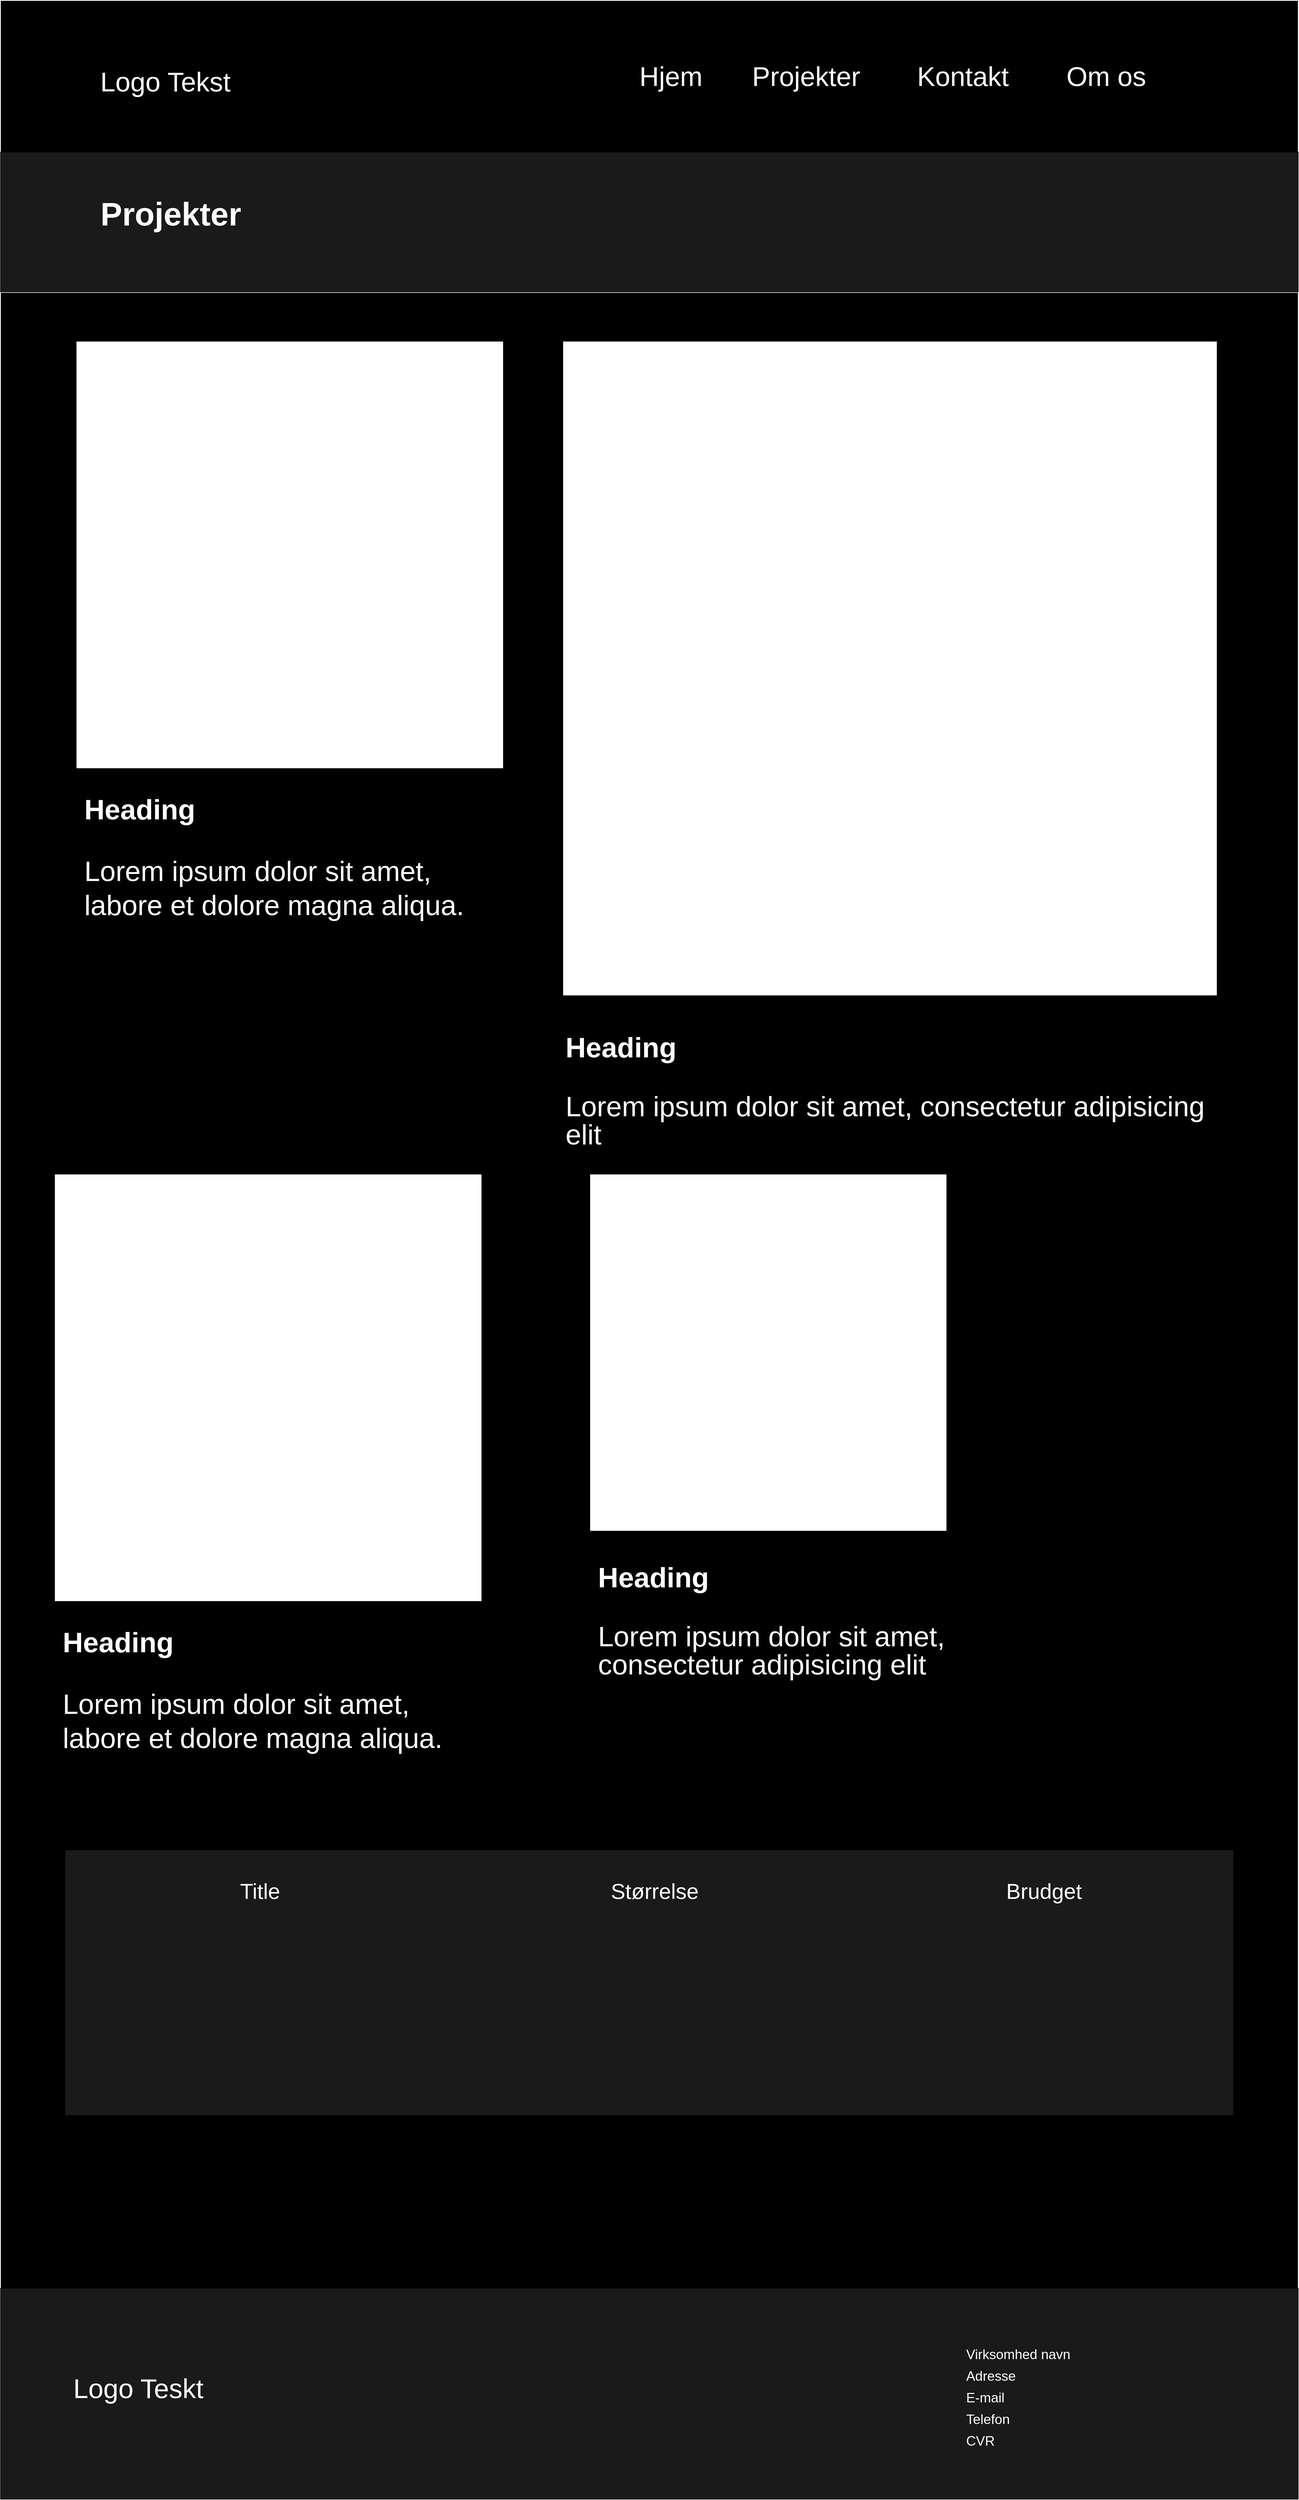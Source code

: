 <mxfile version="22.0.4" type="github">
  <diagram name="Side-1" id="r0hyKeoO3aZ93luYvInE">
    <mxGraphModel dx="3867" dy="2330" grid="1" gridSize="10" guides="1" tooltips="1" connect="1" arrows="1" fold="1" page="1" pageScale="1" pageWidth="1200" pageHeight="1920" math="0" shadow="0">
      <root>
        <mxCell id="0" />
        <mxCell id="1" parent="0" />
        <mxCell id="0wrCI8mWPlXVvipIWuCV-1" value="" style="rounded=0;whiteSpace=wrap;html=1;fillColor=#000000;strokeColor=#FFFFFF;" vertex="1" parent="1">
          <mxGeometry width="2400" height="280" as="geometry" />
        </mxCell>
        <mxCell id="0wrCI8mWPlXVvipIWuCV-2" value="Hjem" style="text;html=1;strokeColor=none;fillColor=none;align=center;verticalAlign=middle;whiteSpace=wrap;rounded=0;fontColor=#FFFFFF;fontSize=50;" vertex="1" parent="1">
          <mxGeometry x="1210" y="125" width="60" height="30" as="geometry" />
        </mxCell>
        <mxCell id="0wrCI8mWPlXVvipIWuCV-3" value="Projekter" style="text;html=1;strokeColor=none;fillColor=none;align=center;verticalAlign=middle;whiteSpace=wrap;rounded=0;fontColor=#FFFFFF;fontSize=50;" vertex="1" parent="1">
          <mxGeometry x="1460" y="125" width="60" height="30" as="geometry" />
        </mxCell>
        <mxCell id="0wrCI8mWPlXVvipIWuCV-4" value="Kontakt" style="text;html=1;strokeColor=none;fillColor=none;align=center;verticalAlign=middle;whiteSpace=wrap;rounded=0;fontColor=#FFFFFF;fontSize=50;" vertex="1" parent="1">
          <mxGeometry x="1750" y="125" width="60" height="30" as="geometry" />
        </mxCell>
        <mxCell id="0wrCI8mWPlXVvipIWuCV-5" value="Om os" style="text;html=1;strokeColor=none;fillColor=none;align=center;verticalAlign=middle;whiteSpace=wrap;rounded=0;fontColor=#FFFFFF;fontSize=50;" vertex="1" parent="1">
          <mxGeometry x="1920" y="125" width="250" height="30" as="geometry" />
        </mxCell>
        <mxCell id="0wrCI8mWPlXVvipIWuCV-6" value="Logo Tekst" style="text;html=1;strokeColor=none;fillColor=none;align=center;verticalAlign=middle;whiteSpace=wrap;rounded=0;fontColor=#FFFFFF;fontSize=50;" vertex="1" parent="1">
          <mxGeometry x="140" y="135" width="330" height="30" as="geometry" />
        </mxCell>
        <mxCell id="0wrCI8mWPlXVvipIWuCV-7" value="" style="rounded=0;whiteSpace=wrap;html=1;fillColor=#1A1A1A;" vertex="1" parent="1">
          <mxGeometry y="280" width="2400" height="260" as="geometry" />
        </mxCell>
        <mxCell id="0wrCI8mWPlXVvipIWuCV-8" value="Text" style="text;html=1;strokeColor=none;fillColor=none;align=center;verticalAlign=middle;whiteSpace=wrap;rounded=0;" vertex="1" parent="1">
          <mxGeometry x="1300" y="940" width="60" height="30" as="geometry" />
        </mxCell>
        <mxCell id="0wrCI8mWPlXVvipIWuCV-9" value="&lt;b&gt;&lt;font style=&quot;font-size: 60px;&quot;&gt;Projekter&lt;/font&gt;&lt;/b&gt;" style="text;html=1;strokeColor=none;fillColor=none;align=center;verticalAlign=middle;whiteSpace=wrap;rounded=0;fontColor=#FFFFFF;fontSize=40;" vertex="1" parent="1">
          <mxGeometry x="150" y="380" width="330" height="30" as="geometry" />
        </mxCell>
        <mxCell id="0wrCI8mWPlXVvipIWuCV-10" value="" style="rounded=0;whiteSpace=wrap;html=1;fillColor=#000000;strokeColor=#FFFFFF;" vertex="1" parent="1">
          <mxGeometry y="540" width="2400" height="4080" as="geometry" />
        </mxCell>
        <mxCell id="0wrCI8mWPlXVvipIWuCV-11" value="" style="whiteSpace=wrap;html=1;aspect=fixed;" vertex="1" parent="1">
          <mxGeometry x="140" y="630" width="790" height="790" as="geometry" />
        </mxCell>
        <mxCell id="0wrCI8mWPlXVvipIWuCV-12" value="" style="whiteSpace=wrap;html=1;aspect=fixed;" vertex="1" parent="1">
          <mxGeometry x="1040" y="630" width="1210" height="1210" as="geometry" />
        </mxCell>
        <mxCell id="0wrCI8mWPlXVvipIWuCV-13" value="&lt;h1 style=&quot;font-size: 52px;&quot;&gt;&lt;font style=&quot;font-size: 52px;&quot;&gt;Heading&lt;/font&gt;&lt;/h1&gt;&lt;p style=&quot;font-size: 52px;&quot;&gt;&lt;font style=&quot;font-size: 52px;&quot;&gt;Lorem ipsum dolor sit amet,&amp;nbsp; labore et dolore magna aliqua.&lt;/font&gt;&lt;/p&gt;" style="text;html=1;strokeColor=none;fillColor=none;spacing=5;spacingTop=-20;whiteSpace=wrap;overflow=hidden;rounded=0;fontColor=#FFFFFF;fontSize=32;" vertex="1" parent="1">
          <mxGeometry x="150" y="1440" width="800" height="350" as="geometry" />
        </mxCell>
        <mxCell id="0wrCI8mWPlXVvipIWuCV-14" value="&lt;h1 style=&quot;font-size: 52px;&quot;&gt;&lt;font style=&quot;font-size: 52px;&quot;&gt;Heading&lt;/font&gt;&lt;/h1&gt;&lt;p style=&quot;font-size: 52px; line-height: 100%;&quot;&gt;&lt;font style=&quot;font-size: 52px;&quot;&gt;Lorem ipsum dolor sit amet, consectetur adipisicing elit&lt;/font&gt;&lt;/p&gt;&lt;p style=&quot;font-size: 52px;&quot;&gt;&lt;font style=&quot;font-size: 52px;&quot;&gt;&lt;br&gt;&lt;/font&gt;&lt;/p&gt;" style="text;html=1;strokeColor=none;fillColor=none;spacing=5;spacingTop=-20;whiteSpace=wrap;overflow=hidden;rounded=0;fontColor=#FFFFFF;fontSize=32;" vertex="1" parent="1">
          <mxGeometry x="1040" y="1880" width="1210" height="330" as="geometry" />
        </mxCell>
        <mxCell id="0wrCI8mWPlXVvipIWuCV-15" value="" style="whiteSpace=wrap;html=1;aspect=fixed;" vertex="1" parent="1">
          <mxGeometry x="1090" y="2170" width="660" height="660" as="geometry" />
        </mxCell>
        <mxCell id="0wrCI8mWPlXVvipIWuCV-16" value="&lt;h1 style=&quot;font-size: 52px;&quot;&gt;&lt;font style=&quot;font-size: 52px;&quot;&gt;Heading&lt;/font&gt;&lt;/h1&gt;&lt;p style=&quot;font-size: 52px; line-height: 100%;&quot;&gt;&lt;font style=&quot;font-size: 52px;&quot;&gt;Lorem ipsum dolor sit amet, consectetur adipisicing elit&lt;/font&gt;&lt;/p&gt;&lt;p style=&quot;font-size: 52px;&quot;&gt;&lt;font style=&quot;font-size: 52px;&quot;&gt;&lt;br&gt;&lt;/font&gt;&lt;/p&gt;" style="text;html=1;strokeColor=none;fillColor=none;spacing=5;spacingTop=-20;whiteSpace=wrap;overflow=hidden;rounded=0;fontColor=#FFFFFF;fontSize=32;" vertex="1" parent="1">
          <mxGeometry x="1100" y="2860" width="730" height="300" as="geometry" />
        </mxCell>
        <mxCell id="0wrCI8mWPlXVvipIWuCV-17" value="" style="whiteSpace=wrap;html=1;aspect=fixed;" vertex="1" parent="1">
          <mxGeometry x="100" y="2170" width="790" height="790" as="geometry" />
        </mxCell>
        <mxCell id="0wrCI8mWPlXVvipIWuCV-18" value="&lt;h1 style=&quot;font-size: 52px;&quot;&gt;&lt;font style=&quot;font-size: 52px;&quot;&gt;Heading&lt;/font&gt;&lt;/h1&gt;&lt;p style=&quot;font-size: 52px;&quot;&gt;&lt;font style=&quot;font-size: 52px;&quot;&gt;Lorem ipsum dolor sit amet,&amp;nbsp; labore et dolore magna aliqua.&lt;/font&gt;&lt;/p&gt;" style="text;html=1;strokeColor=none;fillColor=none;spacing=5;spacingTop=-20;whiteSpace=wrap;overflow=hidden;rounded=0;fontColor=#FFFFFF;fontSize=32;" vertex="1" parent="1">
          <mxGeometry x="110" y="2980" width="800" height="350" as="geometry" />
        </mxCell>
        <mxCell id="0wrCI8mWPlXVvipIWuCV-19" value="" style="whiteSpace=wrap;html=1;fillColor=#1A1A1A;" vertex="1" parent="1">
          <mxGeometry y="4230" width="2400" height="390" as="geometry" />
        </mxCell>
        <mxCell id="0wrCI8mWPlXVvipIWuCV-20" value="Logo Teskt" style="text;html=1;strokeColor=none;fillColor=none;align=center;verticalAlign=middle;whiteSpace=wrap;rounded=0;fontSize=50;fontColor=#FFFFFF;" vertex="1" parent="1">
          <mxGeometry x="130" y="4400" width="250" height="30" as="geometry" />
        </mxCell>
        <mxCell id="0wrCI8mWPlXVvipIWuCV-21" value="Virksomhed navn" style="text;strokeColor=none;fillColor=none;spacingLeft=4;spacingRight=4;overflow=hidden;rotatable=0;points=[[0,0.5],[1,0.5]];portConstraint=eastwest;fontSize=25;whiteSpace=wrap;html=1;fontColor=#FFFFFF;" vertex="1" parent="1">
          <mxGeometry x="1780" y="4330" width="250" height="30" as="geometry" />
        </mxCell>
        <mxCell id="0wrCI8mWPlXVvipIWuCV-22" value="Adresse" style="text;strokeColor=none;fillColor=none;spacingLeft=4;spacingRight=4;overflow=hidden;rotatable=0;points=[[0,0.5],[1,0.5]];portConstraint=eastwest;fontSize=25;whiteSpace=wrap;html=1;fontColor=#FFFFFF;" vertex="1" parent="1">
          <mxGeometry x="1780" y="4370" width="250" height="30" as="geometry" />
        </mxCell>
        <mxCell id="0wrCI8mWPlXVvipIWuCV-23" value="E-mail" style="text;strokeColor=none;fillColor=none;spacingLeft=4;spacingRight=4;overflow=hidden;rotatable=0;points=[[0,0.5],[1,0.5]];portConstraint=eastwest;fontSize=25;whiteSpace=wrap;html=1;fontColor=#FFFFFF;" vertex="1" parent="1">
          <mxGeometry x="1780" y="4410" width="250" height="30" as="geometry" />
        </mxCell>
        <mxCell id="0wrCI8mWPlXVvipIWuCV-24" value="Telefon" style="text;strokeColor=none;fillColor=none;spacingLeft=4;spacingRight=4;overflow=hidden;rotatable=0;points=[[0,0.5],[1,0.5]];portConstraint=eastwest;fontSize=25;whiteSpace=wrap;html=1;fontColor=#FFFFFF;" vertex="1" parent="1">
          <mxGeometry x="1780" y="4450" width="250" height="30" as="geometry" />
        </mxCell>
        <mxCell id="0wrCI8mWPlXVvipIWuCV-25" value="CVR" style="text;strokeColor=none;fillColor=none;spacingLeft=4;spacingRight=4;overflow=hidden;rotatable=0;points=[[0,0.5],[1,0.5]];portConstraint=eastwest;fontSize=25;whiteSpace=wrap;html=1;fontColor=#FFFFFF;" vertex="1" parent="1">
          <mxGeometry x="1780" y="4490" width="250" height="30" as="geometry" />
        </mxCell>
        <mxCell id="0wrCI8mWPlXVvipIWuCV-26" value="" style="shape=table;startSize=0;container=1;collapsible=0;childLayout=tableLayout;fontSize=16;" vertex="1" parent="1">
          <mxGeometry x="120" y="3420" width="2160" height="490" as="geometry" />
        </mxCell>
        <mxCell id="0wrCI8mWPlXVvipIWuCV-27" value="" style="shape=tableRow;horizontal=0;startSize=0;swimlaneHead=0;swimlaneBody=0;strokeColor=inherit;top=0;left=0;bottom=0;right=0;collapsible=0;dropTarget=0;fillColor=none;points=[[0,0.5],[1,0.5]];portConstraint=eastwest;fontSize=16;" vertex="1" parent="0wrCI8mWPlXVvipIWuCV-26">
          <mxGeometry width="2160" height="150" as="geometry" />
        </mxCell>
        <mxCell id="0wrCI8mWPlXVvipIWuCV-28" value="&lt;font style=&quot;font-size: 40px;&quot; color=&quot;#ffffff&quot;&gt;Title&lt;/font&gt;" style="shape=partialRectangle;html=1;whiteSpace=wrap;connectable=0;overflow=hidden;top=0;left=0;bottom=0;right=0;pointerEvents=1;fontSize=16;fillColor=#1A1A1A;strokeColor=#FFFFFF;strokeWidth=6;" vertex="1" parent="0wrCI8mWPlXVvipIWuCV-27">
          <mxGeometry width="720" height="150" as="geometry">
            <mxRectangle width="720" height="150" as="alternateBounds" />
          </mxGeometry>
        </mxCell>
        <mxCell id="0wrCI8mWPlXVvipIWuCV-29" value="&lt;font style=&quot;font-size: 40px;&quot; color=&quot;#ffffff&quot;&gt;Størrelse&lt;/font&gt;" style="shape=partialRectangle;html=1;whiteSpace=wrap;connectable=0;overflow=hidden;top=0;left=0;bottom=0;right=0;pointerEvents=1;fontSize=16;fillColor=#1A1A1A;strokeColor=#FFFFFF;strokeWidth=6;" vertex="1" parent="0wrCI8mWPlXVvipIWuCV-27">
          <mxGeometry x="720" width="740" height="150" as="geometry">
            <mxRectangle width="740" height="150" as="alternateBounds" />
          </mxGeometry>
        </mxCell>
        <mxCell id="0wrCI8mWPlXVvipIWuCV-30" value="&lt;font style=&quot;font-size: 40px;&quot; color=&quot;#ffffff&quot;&gt;Brudget&lt;/font&gt;" style="shape=partialRectangle;html=1;whiteSpace=wrap;connectable=0;overflow=hidden;top=0;left=0;bottom=0;right=0;pointerEvents=1;fontSize=16;fillColor=#1A1A1A;strokeColor=#FFFFFF;strokeWidth=6;" vertex="1" parent="0wrCI8mWPlXVvipIWuCV-27">
          <mxGeometry x="1460" width="700" height="150" as="geometry">
            <mxRectangle width="700" height="150" as="alternateBounds" />
          </mxGeometry>
        </mxCell>
        <mxCell id="0wrCI8mWPlXVvipIWuCV-31" value="" style="shape=tableRow;horizontal=0;startSize=0;swimlaneHead=0;swimlaneBody=0;strokeColor=inherit;top=0;left=0;bottom=0;right=0;collapsible=0;dropTarget=0;fillColor=none;points=[[0,0.5],[1,0.5]];portConstraint=eastwest;fontSize=16;" vertex="1" parent="0wrCI8mWPlXVvipIWuCV-26">
          <mxGeometry y="150" width="2160" height="170" as="geometry" />
        </mxCell>
        <mxCell id="0wrCI8mWPlXVvipIWuCV-32" value="" style="shape=partialRectangle;html=1;whiteSpace=wrap;connectable=0;overflow=hidden;top=0;left=0;bottom=0;right=0;pointerEvents=1;fontSize=16;fillColor=#1A1A1A;strokeColor=#FFFFFF;strokeWidth=6;" vertex="1" parent="0wrCI8mWPlXVvipIWuCV-31">
          <mxGeometry width="720" height="170" as="geometry">
            <mxRectangle width="720" height="170" as="alternateBounds" />
          </mxGeometry>
        </mxCell>
        <mxCell id="0wrCI8mWPlXVvipIWuCV-33" value="" style="shape=partialRectangle;html=1;whiteSpace=wrap;connectable=0;overflow=hidden;top=0;left=0;bottom=0;right=0;pointerEvents=1;fontSize=16;fillColor=#1A1A1A;strokeColor=#FFFFFF;strokeWidth=6;" vertex="1" parent="0wrCI8mWPlXVvipIWuCV-31">
          <mxGeometry x="720" width="740" height="170" as="geometry">
            <mxRectangle width="740" height="170" as="alternateBounds" />
          </mxGeometry>
        </mxCell>
        <mxCell id="0wrCI8mWPlXVvipIWuCV-34" value="" style="shape=partialRectangle;html=1;whiteSpace=wrap;connectable=0;overflow=hidden;top=0;left=0;bottom=0;right=0;pointerEvents=1;fontSize=16;fillColor=#1A1A1A;strokeColor=#FFFFFF;strokeWidth=6;" vertex="1" parent="0wrCI8mWPlXVvipIWuCV-31">
          <mxGeometry x="1460" width="700" height="170" as="geometry">
            <mxRectangle width="700" height="170" as="alternateBounds" />
          </mxGeometry>
        </mxCell>
        <mxCell id="0wrCI8mWPlXVvipIWuCV-35" value="" style="shape=tableRow;horizontal=0;startSize=0;swimlaneHead=0;swimlaneBody=0;strokeColor=inherit;top=0;left=0;bottom=0;right=0;collapsible=0;dropTarget=0;fillColor=none;points=[[0,0.5],[1,0.5]];portConstraint=eastwest;fontSize=16;" vertex="1" parent="0wrCI8mWPlXVvipIWuCV-26">
          <mxGeometry y="320" width="2160" height="170" as="geometry" />
        </mxCell>
        <mxCell id="0wrCI8mWPlXVvipIWuCV-36" value="" style="shape=partialRectangle;html=1;whiteSpace=wrap;connectable=0;overflow=hidden;top=0;left=0;bottom=0;right=0;pointerEvents=1;fontSize=16;fillColor=#1A1A1A;strokeColor=#FFFFFF;strokeWidth=6;" vertex="1" parent="0wrCI8mWPlXVvipIWuCV-35">
          <mxGeometry width="720" height="170" as="geometry">
            <mxRectangle width="720" height="170" as="alternateBounds" />
          </mxGeometry>
        </mxCell>
        <mxCell id="0wrCI8mWPlXVvipIWuCV-37" value="" style="shape=partialRectangle;html=1;whiteSpace=wrap;connectable=0;overflow=hidden;top=0;left=0;bottom=0;right=0;pointerEvents=1;fontSize=16;fillColor=#1A1A1A;strokeColor=#FFFFFF;strokeWidth=6;" vertex="1" parent="0wrCI8mWPlXVvipIWuCV-35">
          <mxGeometry x="720" width="740" height="170" as="geometry">
            <mxRectangle width="740" height="170" as="alternateBounds" />
          </mxGeometry>
        </mxCell>
        <mxCell id="0wrCI8mWPlXVvipIWuCV-38" value="" style="shape=partialRectangle;html=1;whiteSpace=wrap;connectable=0;overflow=hidden;top=0;left=0;bottom=0;right=0;pointerEvents=1;fontSize=16;fillColor=#1A1A1A;strokeColor=#FFFFFF;strokeWidth=6;" vertex="1" parent="0wrCI8mWPlXVvipIWuCV-35">
          <mxGeometry x="1460" width="700" height="170" as="geometry">
            <mxRectangle width="700" height="170" as="alternateBounds" />
          </mxGeometry>
        </mxCell>
      </root>
    </mxGraphModel>
  </diagram>
</mxfile>
